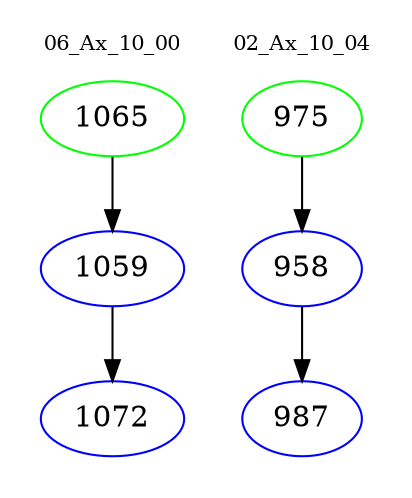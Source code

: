 digraph{
subgraph cluster_0 {
color = white
label = "06_Ax_10_00";
fontsize=10;
T0_1065 [label="1065", color="green"]
T0_1065 -> T0_1059 [color="black"]
T0_1059 [label="1059", color="blue"]
T0_1059 -> T0_1072 [color="black"]
T0_1072 [label="1072", color="blue"]
}
subgraph cluster_1 {
color = white
label = "02_Ax_10_04";
fontsize=10;
T1_975 [label="975", color="green"]
T1_975 -> T1_958 [color="black"]
T1_958 [label="958", color="blue"]
T1_958 -> T1_987 [color="black"]
T1_987 [label="987", color="blue"]
}
}
